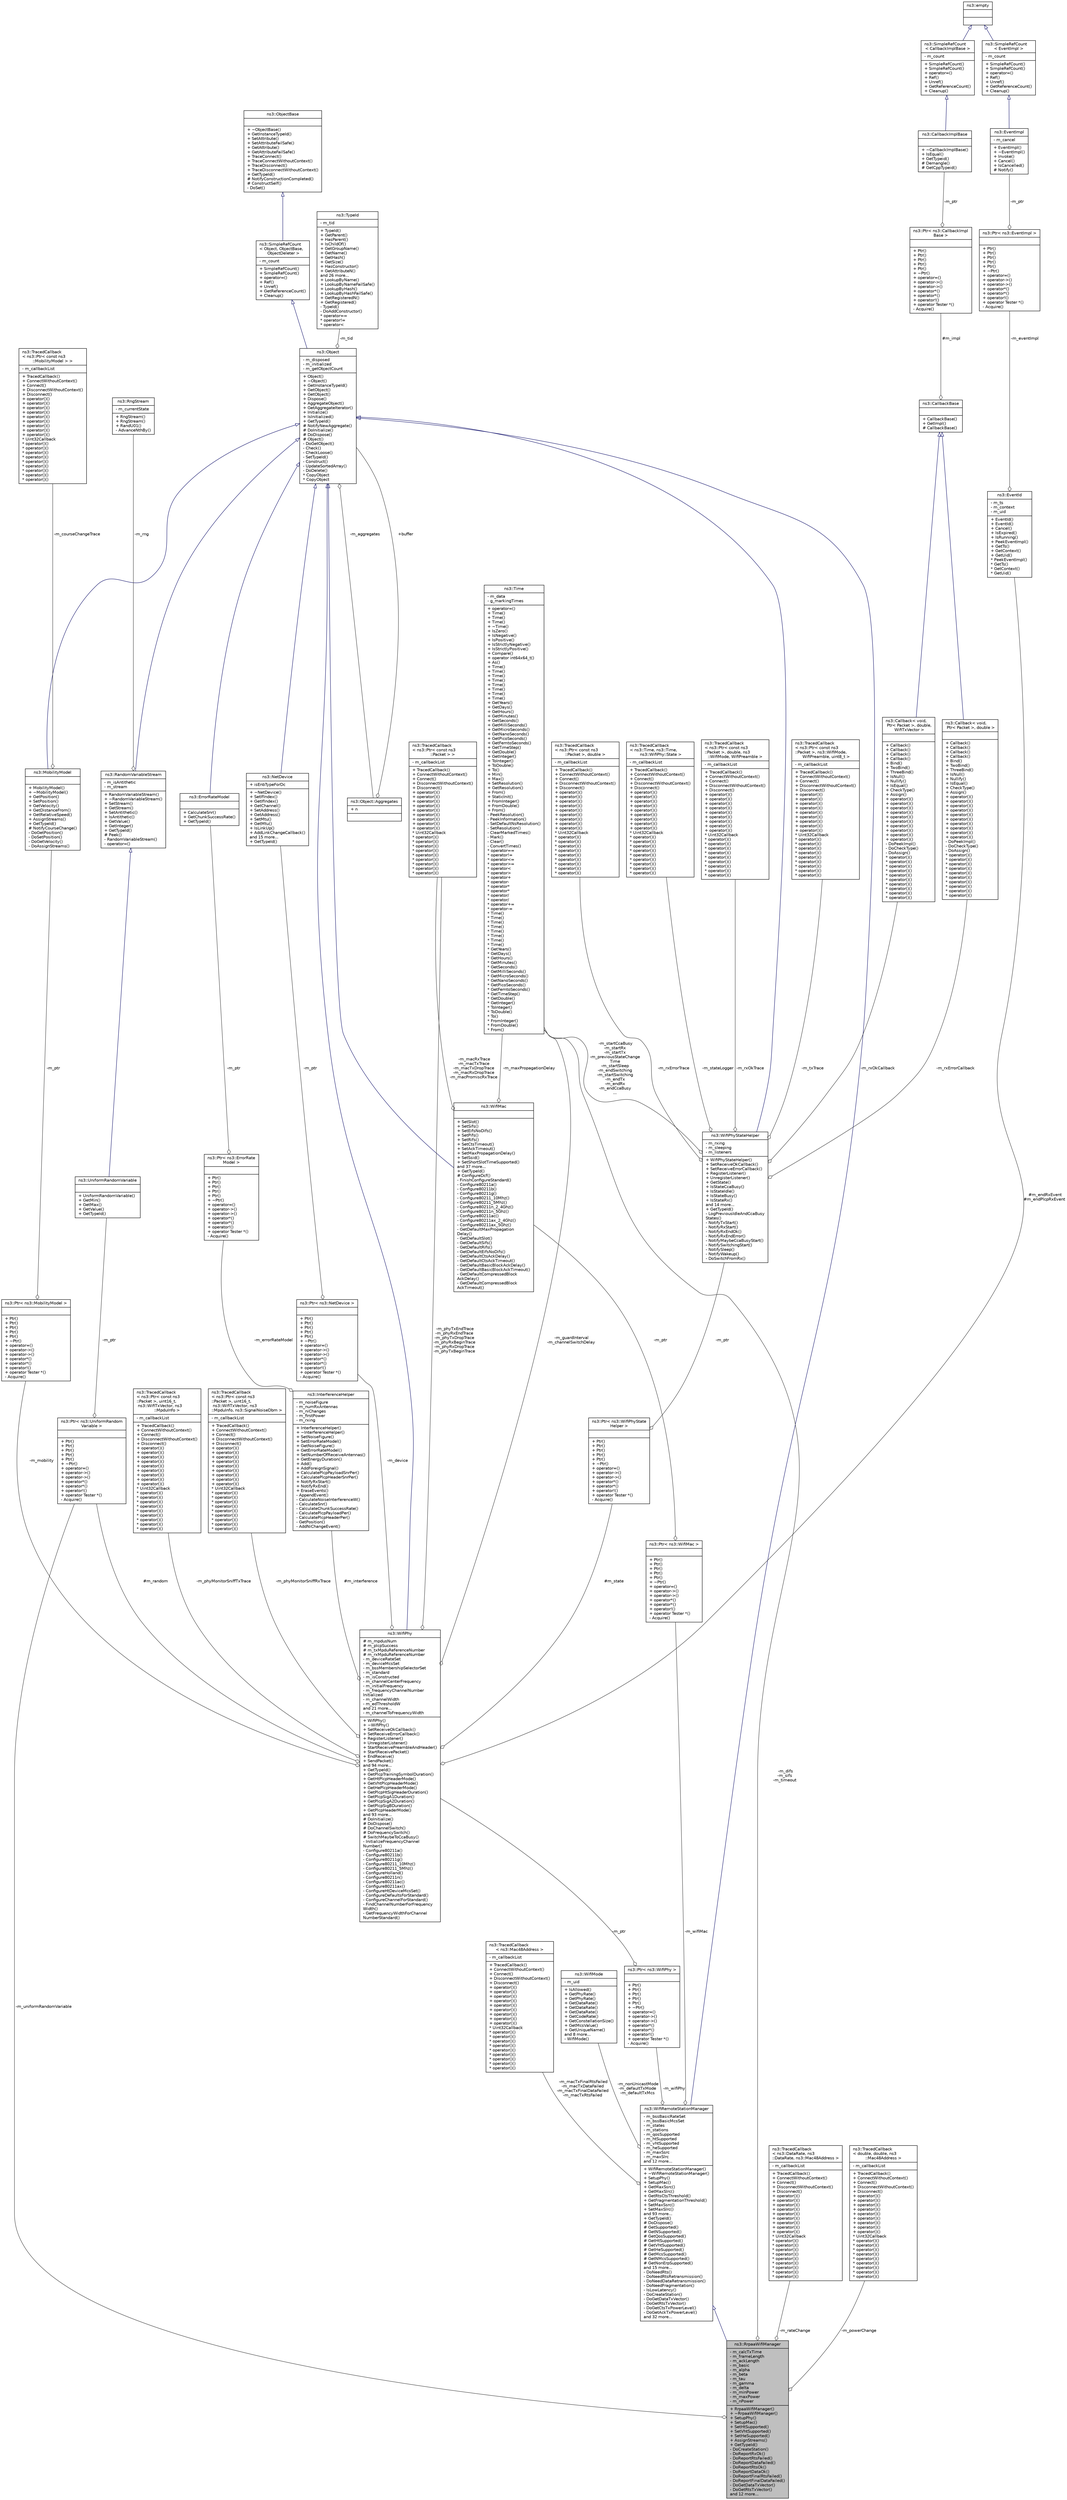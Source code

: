 digraph "ns3::RrpaaWifiManager"
{
  edge [fontname="Helvetica",fontsize="10",labelfontname="Helvetica",labelfontsize="10"];
  node [fontname="Helvetica",fontsize="10",shape=record];
  Node1 [label="{ns3::RrpaaWifiManager\n|- m_calcTxTime\l- m_frameLength\l- m_ackLength\l- m_basic\l- m_alpha\l- m_beta\l- m_tau\l- m_gamma\l- m_delta\l- m_minPower\l- m_maxPower\l- m_nPower\l|+ RrpaaWifiManager()\l+ ~RrpaaWifiManager()\l+ SetupPhy()\l+ SetupMac()\l+ SetHtSupported()\l+ SetVhtSupported()\l+ SetHeSupported()\l+ AssignStreams()\l+ GetTypeId()\l- DoCreateStation()\l- DoReportRxOk()\l- DoReportRtsFailed()\l- DoReportDataFailed()\l- DoReportRtsOk()\l- DoReportDataOk()\l- DoReportFinalRtsFailed()\l- DoReportFinalDataFailed()\l- DoGetDataTxVector()\l- DoGetRtsTxVector()\land 12 more...\l}",height=0.2,width=0.4,color="black", fillcolor="grey75", style="filled", fontcolor="black"];
  Node2 -> Node1 [dir="back",color="midnightblue",fontsize="10",style="solid",arrowtail="onormal"];
  Node2 [label="{ns3::WifiRemoteStationManager\n|- m_bssBasicRateSet\l- m_bssBasicMcsSet\l- m_states\l- m_stations\l- m_qosSupported\l- m_htSupported\l- m_vhtSupported\l- m_heSupported\l- m_maxSsrc\l- m_maxSlrc\land 12 more...\l|+ WifiRemoteStationManager()\l+ ~WifiRemoteStationManager()\l+ SetupPhy()\l+ SetupMac()\l+ GetMaxSsrc()\l+ GetMaxSlrc()\l+ GetRtsCtsThreshold()\l+ GetFragmentationThreshold()\l+ SetMaxSsrc()\l+ SetMaxSlrc()\land 93 more...\l+ GetTypeId()\l# DoDispose()\l# GetSupported()\l# GetNSupported()\l# GetQosSupported()\l# GetHtSupported()\l# GetVhtSupported()\l# GetHeSupported()\l# GetMcsSupported()\l# GetNMcsSupported()\l# GetNonErpSupported()\land 15 more...\l- DoNeedRts()\l- DoNeedRtsRetransmission()\l- DoNeedDataRetransmission()\l- DoNeedFragmentation()\l- IsLowLatency()\l- DoCreateStation()\l- DoGetDataTxVector()\l- DoGetRtsTxVector()\l- DoGetCtsTxPowerLevel()\l- DoGetAckTxPowerLevel()\land 32 more...\l}",height=0.2,width=0.4,color="black", fillcolor="white", style="filled",URL="$d6/d65/classns3_1_1WifiRemoteStationManager.html",tooltip="hold a list of per-remote-station state. "];
  Node3 -> Node2 [dir="back",color="midnightblue",fontsize="10",style="solid",arrowtail="onormal"];
  Node3 [label="{ns3::Object\n|- m_disposed\l- m_initialized\l- m_getObjectCount\l|+ Object()\l+ ~Object()\l+ GetInstanceTypeId()\l+ GetObject()\l+ GetObject()\l+ Dispose()\l+ AggregateObject()\l+ GetAggregateIterator()\l+ Initialize()\l+ IsInitialized()\l+ GetTypeId()\l# NotifyNewAggregate()\l# DoInitialize()\l# DoDispose()\l# Object()\l- DoGetObject()\l- Check()\l- CheckLoose()\l- SetTypeId()\l- Construct()\l- UpdateSortedArray()\l- DoDelete()\l* CopyObject\l* CopyObject\l}",height=0.2,width=0.4,color="black", fillcolor="white", style="filled",URL="$d9/d77/classns3_1_1Object.html",tooltip="A base class which provides memory management and object aggregation. "];
  Node4 -> Node3 [dir="back",color="midnightblue",fontsize="10",style="solid",arrowtail="onormal"];
  Node4 [label="{ns3::SimpleRefCount\l\< Object, ObjectBase,\l ObjectDeleter \>\n|- m_count\l|+ SimpleRefCount()\l+ SimpleRefCount()\l+ operator=()\l+ Ref()\l+ Unref()\l+ GetReferenceCount()\l+ Cleanup()\l}",height=0.2,width=0.4,color="black", fillcolor="white", style="filled",URL="$da/da1/classns3_1_1SimpleRefCount.html"];
  Node5 -> Node4 [dir="back",color="midnightblue",fontsize="10",style="solid",arrowtail="onormal"];
  Node5 [label="{ns3::ObjectBase\n||+ ~ObjectBase()\l+ GetInstanceTypeId()\l+ SetAttribute()\l+ SetAttributeFailSafe()\l+ GetAttribute()\l+ GetAttributeFailSafe()\l+ TraceConnect()\l+ TraceConnectWithoutContext()\l+ TraceDisconnect()\l+ TraceDisconnectWithoutContext()\l+ GetTypeId()\l# NotifyConstructionCompleted()\l# ConstructSelf()\l- DoSet()\l}",height=0.2,width=0.4,color="black", fillcolor="white", style="filled",URL="$d2/dac/classns3_1_1ObjectBase.html",tooltip="Anchor the ns-3 type and attribute system. "];
  Node6 -> Node3 [color="grey25",fontsize="10",style="solid",label=" -m_tid" ,arrowhead="odiamond"];
  Node6 [label="{ns3::TypeId\n|- m_tid\l|+ TypeId()\l+ GetParent()\l+ HasParent()\l+ IsChildOf()\l+ GetGroupName()\l+ GetName()\l+ GetHash()\l+ GetSize()\l+ HasConstructor()\l+ GetAttributeN()\land 26 more...\l+ LookupByName()\l+ LookupByNameFailSafe()\l+ LookupByHash()\l+ LookupByHashFailSafe()\l+ GetRegisteredN()\l+ GetRegistered()\l- TypeId()\l- DoAddConstructor()\l* operator==\l* operator!=\l* operator\<\l}",height=0.2,width=0.4,color="black", fillcolor="white", style="filled",URL="$d6/d11/classns3_1_1TypeId.html",tooltip="a unique identifier for an interface. "];
  Node7 -> Node3 [color="grey25",fontsize="10",style="solid",label=" -m_aggregates" ,arrowhead="odiamond"];
  Node7 [label="{ns3::Object::Aggregates\n|+ n\l|}",height=0.2,width=0.4,color="black", fillcolor="white", style="filled",URL="$d5/de9/structns3_1_1Object_1_1Aggregates.html"];
  Node3 -> Node7 [color="grey25",fontsize="10",style="solid",label=" +buffer" ,arrowhead="odiamond"];
  Node8 -> Node2 [color="grey25",fontsize="10",style="solid",label=" -m_wifiMac" ,arrowhead="odiamond"];
  Node8 [label="{ns3::Ptr\< ns3::WifiMac \>\n||+ Ptr()\l+ Ptr()\l+ Ptr()\l+ Ptr()\l+ Ptr()\l+ ~Ptr()\l+ operator=()\l+ operator-\>()\l+ operator-\>()\l+ operator*()\l+ operator*()\l+ operator!()\l+ operator Tester *()\l- Acquire()\l}",height=0.2,width=0.4,color="black", fillcolor="white", style="filled",URL="$dc/d90/classns3_1_1Ptr.html"];
  Node9 -> Node8 [color="grey25",fontsize="10",style="solid",label=" -m_ptr" ,arrowhead="odiamond"];
  Node9 [label="{ns3::WifiMac\n||+ SetSlot()\l+ SetSifs()\l+ SetEifsNoDifs()\l+ SetPifs()\l+ SetRifs()\l+ SetCtsTimeout()\l+ SetAckTimeout()\l+ SetMaxPropagationDelay()\l+ SetSsid()\l+ SetShortSlotTimeSupported()\land 37 more...\l+ GetTypeId()\l# ConfigureDcf()\l- FinishConfigureStandard()\l- Configure80211a()\l- Configure80211b()\l- Configure80211g()\l- Configure80211_10Mhz()\l- Configure80211_5Mhz()\l- Configure80211n_2_4Ghz()\l- Configure80211n_5Ghz()\l- Configure80211ac()\l- Configure80211ax_2_4Ghz()\l- Configure80211ax_5Ghz()\l- GetDefaultMaxPropagation\lDelay()\l- GetDefaultSlot()\l- GetDefaultSifs()\l- GetDefaultRifs()\l- GetDefaultEifsNoDifs()\l- GetDefaultCtsAckDelay()\l- GetDefaultCtsAckTimeout()\l- GetDefaultBasicBlockAckDelay()\l- GetDefaultBasicBlockAckTimeout()\l- GetDefaultCompressedBlock\lAckDelay()\l- GetDefaultCompressedBlock\lAckTimeout()\l}",height=0.2,width=0.4,color="black", fillcolor="white", style="filled",URL="$d4/d7c/classns3_1_1WifiMac.html",tooltip="base class for all MAC-level wifi objects.This class encapsulates all the low-level MAC functionality..."];
  Node3 -> Node9 [dir="back",color="midnightblue",fontsize="10",style="solid",arrowtail="onormal"];
  Node10 -> Node9 [color="grey25",fontsize="10",style="solid",label=" -m_macRxTrace\n-m_macTxTrace\n-m_macTxDropTrace\n-m_macRxDropTrace\n-m_macPromiscRxTrace" ,arrowhead="odiamond"];
  Node10 [label="{ns3::TracedCallback\l\< ns3::Ptr\< const ns3\l::Packet \> \>\n|- m_callbackList\l|+ TracedCallback()\l+ ConnectWithoutContext()\l+ Connect()\l+ DisconnectWithoutContext()\l+ Disconnect()\l+ operator()()\l+ operator()()\l+ operator()()\l+ operator()()\l+ operator()()\l+ operator()()\l+ operator()()\l+ operator()()\l+ operator()()\l* Uint32Callback\l* operator()()\l* operator()()\l* operator()()\l* operator()()\l* operator()()\l* operator()()\l* operator()()\l* operator()()\l* operator()()\l}",height=0.2,width=0.4,color="black", fillcolor="white", style="filled",URL="$df/dec/classns3_1_1TracedCallback.html"];
  Node11 -> Node9 [color="grey25",fontsize="10",style="solid",label=" -m_maxPropagationDelay" ,arrowhead="odiamond"];
  Node11 [label="{ns3::Time\n|- m_data\l- g_markingTimes\l|+ operator=()\l+ Time()\l+ Time()\l+ Time()\l+ ~Time()\l+ IsZero()\l+ IsNegative()\l+ IsPositive()\l+ IsStrictlyNegative()\l+ IsStrictlyPositive()\l+ Compare()\l+ operator int64x64_t()\l+ As()\l+ Time()\l+ Time()\l+ Time()\l+ Time()\l+ Time()\l+ Time()\l+ Time()\l+ Time()\l+ GetYears()\l+ GetDays()\l+ GetHours()\l+ GetMinutes()\l+ GetSeconds()\l+ GetMilliSeconds()\l+ GetMicroSeconds()\l+ GetNanoSeconds()\l+ GetPicoSeconds()\l+ GetFemtoSeconds()\l+ GetTimeStep()\l+ GetDouble()\l+ GetInteger()\l+ ToInteger()\l+ ToDouble()\l+ To()\l+ Min()\l+ Max()\l+ SetResolution()\l+ GetResolution()\l+ From()\l+ StaticInit()\l+ FromInteger()\l+ FromDouble()\l+ From()\l- PeekResolution()\l- PeekInformation()\l- SetDefaultNsResolution()\l- SetResolution()\l- ClearMarkedTimes()\l- Mark()\l- Clear()\l- ConvertTimes()\l* operator==\l* operator!=\l* operator\<=\l* operator\>=\l* operator\<\l* operator\>\l* operator+\l* operator-\l* operator*\l* operator*\l* operator/\l* operator/\l* operator+=\l* operator-=\l* Time()\l* Time()\l* Time()\l* Time()\l* Time()\l* Time()\l* Time()\l* Time()\l* GetYears()\l* GetDays()\l* GetHours()\l* GetMinutes()\l* GetSeconds()\l* GetMilliSeconds()\l* GetMicroSeconds()\l* GetNanoSeconds()\l* GetPicoSeconds()\l* GetFemtoSeconds()\l* GetTimeStep()\l* GetDouble()\l* GetInteger()\l* ToInteger()\l* ToDouble()\l* To()\l* FromInteger()\l* FromDouble()\l* From()\l}",height=0.2,width=0.4,color="black", fillcolor="white", style="filled",URL="$dc/d04/classns3_1_1Time.html",tooltip="Simulation virtual time values and global simulation resolution. "];
  Node12 -> Node2 [color="grey25",fontsize="10",style="solid",label=" -m_macTxFinalRtsFailed\n-m_macTxDataFailed\n-m_macTxFinalDataFailed\n-m_macTxRtsFailed" ,arrowhead="odiamond"];
  Node12 [label="{ns3::TracedCallback\l\< ns3::Mac48Address \>\n|- m_callbackList\l|+ TracedCallback()\l+ ConnectWithoutContext()\l+ Connect()\l+ DisconnectWithoutContext()\l+ Disconnect()\l+ operator()()\l+ operator()()\l+ operator()()\l+ operator()()\l+ operator()()\l+ operator()()\l+ operator()()\l+ operator()()\l+ operator()()\l* Uint32Callback\l* operator()()\l* operator()()\l* operator()()\l* operator()()\l* operator()()\l* operator()()\l* operator()()\l* operator()()\l* operator()()\l}",height=0.2,width=0.4,color="black", fillcolor="white", style="filled",URL="$df/dec/classns3_1_1TracedCallback.html"];
  Node13 -> Node2 [color="grey25",fontsize="10",style="solid",label=" -m_nonUnicastMode\n-m_defaultTxMode\n-m_defaultTxMcs" ,arrowhead="odiamond"];
  Node13 [label="{ns3::WifiMode\n|- m_uid\l|+ IsAllowed()\l+ GetPhyRate()\l+ GetPhyRate()\l+ GetDataRate()\l+ GetDataRate()\l+ GetDataRate()\l+ GetCodeRate()\l+ GetConstellationSize()\l+ GetMcsValue()\l+ GetUniqueName()\land 8 more...\l- WifiMode()\l}",height=0.2,width=0.4,color="black", fillcolor="white", style="filled",URL="$d5/d56/classns3_1_1WifiMode.html",tooltip="represent a single transmission modeA WifiMode is implemented by a single integer which is used to lo..."];
  Node14 -> Node2 [color="grey25",fontsize="10",style="solid",label=" -m_wifiPhy" ,arrowhead="odiamond"];
  Node14 [label="{ns3::Ptr\< ns3::WifiPhy \>\n||+ Ptr()\l+ Ptr()\l+ Ptr()\l+ Ptr()\l+ Ptr()\l+ ~Ptr()\l+ operator=()\l+ operator-\>()\l+ operator-\>()\l+ operator*()\l+ operator*()\l+ operator!()\l+ operator Tester *()\l- Acquire()\l}",height=0.2,width=0.4,color="black", fillcolor="white", style="filled",URL="$dc/d90/classns3_1_1Ptr.html"];
  Node15 -> Node14 [color="grey25",fontsize="10",style="solid",label=" -m_ptr" ,arrowhead="odiamond"];
  Node15 [label="{ns3::WifiPhy\n|# m_mpdusNum\l# m_plcpSuccess\l# m_txMpduReferenceNumber\l# m_rxMpduReferenceNumber\l- m_deviceRateSet\l- m_deviceMcsSet\l- m_bssMembershipSelectorSet\l- m_standard\l- m_isConstructed\l- m_channelCenterFrequency\l- m_initialFrequency\l- m_frequencyChannelNumber\lInitialized\l- m_channelWidth\l- m_edThresholdW\land 21 more...\l- m_channelToFrequencyWidth\l|+ WifiPhy()\l+ ~WifiPhy()\l+ SetReceiveOkCallback()\l+ SetReceiveErrorCallback()\l+ RegisterListener()\l+ UnregisterListener()\l+ StartReceivePreambleAndHeader()\l+ StartReceivePacket()\l+ EndReceive()\l+ SendPacket()\land 94 more...\l+ GetTypeId()\l+ GetPlcpTrainingSymbolDuration()\l+ GetHtPlcpHeaderMode()\l+ GetVhtPlcpHeaderMode()\l+ GetHePlcpHeaderMode()\l+ GetPlcpHtSigHeaderDuration()\l+ GetPlcpSigA1Duration()\l+ GetPlcpSigA2Duration()\l+ GetPlcpSigBDuration()\l+ GetPlcpHeaderMode()\land 93 more...\l# DoInitialize()\l# DoDispose()\l# DoChannelSwitch()\l# DoFrequencySwitch()\l# SwitchMaybeToCcaBusy()\l- InitializeFrequencyChannel\lNumber()\l- Configure80211a()\l- Configure80211b()\l- Configure80211g()\l- Configure80211_10Mhz()\l- Configure80211_5Mhz()\l- ConfigureHolland()\l- Configure80211n()\l- Configure80211ac()\l- Configure80211ax()\l- ConfigureHtDeviceMcsSet()\l- ConfigureDefaultsForStandard()\l- ConfigureChannelForStandard()\l- FindChannelNumberForFrequency\lWidth()\l- GetFrequencyWidthForChannel\lNumberStandard()\l}",height=0.2,width=0.4,color="black", fillcolor="white", style="filled",URL="$d6/d5a/classns3_1_1WifiPhy.html",tooltip="802.11 PHY layer model "];
  Node3 -> Node15 [dir="back",color="midnightblue",fontsize="10",style="solid",arrowtail="onormal"];
  Node16 -> Node15 [color="grey25",fontsize="10",style="solid",label=" -m_mobility" ,arrowhead="odiamond"];
  Node16 [label="{ns3::Ptr\< ns3::MobilityModel \>\n||+ Ptr()\l+ Ptr()\l+ Ptr()\l+ Ptr()\l+ Ptr()\l+ ~Ptr()\l+ operator=()\l+ operator-\>()\l+ operator-\>()\l+ operator*()\l+ operator*()\l+ operator!()\l+ operator Tester *()\l- Acquire()\l}",height=0.2,width=0.4,color="black", fillcolor="white", style="filled",URL="$dc/d90/classns3_1_1Ptr.html"];
  Node17 -> Node16 [color="grey25",fontsize="10",style="solid",label=" -m_ptr" ,arrowhead="odiamond"];
  Node17 [label="{ns3::MobilityModel\n||+ MobilityModel()\l+ ~MobilityModel()\l+ GetPosition()\l+ SetPosition()\l+ GetVelocity()\l+ GetDistanceFrom()\l+ GetRelativeSpeed()\l+ AssignStreams()\l+ GetTypeId()\l# NotifyCourseChange()\l- DoGetPosition()\l- DoSetPosition()\l- DoGetVelocity()\l- DoAssignStreams()\l}",height=0.2,width=0.4,color="black", fillcolor="white", style="filled",URL="$d4/dc5/classns3_1_1MobilityModel.html",tooltip="Keep track of the current position and velocity of an object. "];
  Node3 -> Node17 [dir="back",color="midnightblue",fontsize="10",style="solid",arrowtail="onormal"];
  Node18 -> Node17 [color="grey25",fontsize="10",style="solid",label=" -m_courseChangeTrace" ,arrowhead="odiamond"];
  Node18 [label="{ns3::TracedCallback\l\< ns3::Ptr\< const ns3\l::MobilityModel \> \>\n|- m_callbackList\l|+ TracedCallback()\l+ ConnectWithoutContext()\l+ Connect()\l+ DisconnectWithoutContext()\l+ Disconnect()\l+ operator()()\l+ operator()()\l+ operator()()\l+ operator()()\l+ operator()()\l+ operator()()\l+ operator()()\l+ operator()()\l+ operator()()\l* Uint32Callback\l* operator()()\l* operator()()\l* operator()()\l* operator()()\l* operator()()\l* operator()()\l* operator()()\l* operator()()\l* operator()()\l}",height=0.2,width=0.4,color="black", fillcolor="white", style="filled",URL="$df/dec/classns3_1_1TracedCallback.html"];
  Node19 -> Node15 [color="grey25",fontsize="10",style="solid",label=" -m_phyMonitorSniffTxTrace" ,arrowhead="odiamond"];
  Node19 [label="{ns3::TracedCallback\l\< ns3::Ptr\< const ns3\l::Packet \>, uint16_t,\l ns3::WifiTxVector, ns3\l::MpduInfo \>\n|- m_callbackList\l|+ TracedCallback()\l+ ConnectWithoutContext()\l+ Connect()\l+ DisconnectWithoutContext()\l+ Disconnect()\l+ operator()()\l+ operator()()\l+ operator()()\l+ operator()()\l+ operator()()\l+ operator()()\l+ operator()()\l+ operator()()\l+ operator()()\l* Uint32Callback\l* operator()()\l* operator()()\l* operator()()\l* operator()()\l* operator()()\l* operator()()\l* operator()()\l* operator()()\l* operator()()\l}",height=0.2,width=0.4,color="black", fillcolor="white", style="filled",URL="$df/dec/classns3_1_1TracedCallback.html"];
  Node10 -> Node15 [color="grey25",fontsize="10",style="solid",label=" -m_phyTxEndTrace\n-m_phyRxEndTrace\n-m_phyTxDropTrace\n-m_phyRxBeginTrace\n-m_phyRxDropTrace\n-m_phyTxBeginTrace" ,arrowhead="odiamond"];
  Node20 -> Node15 [color="grey25",fontsize="10",style="solid",label=" #m_interference" ,arrowhead="odiamond"];
  Node20 [label="{ns3::InterferenceHelper\n|- m_noiseFigure\l- m_numRxAntennas\l- m_niChanges\l- m_firstPower\l- m_rxing\l|+ InterferenceHelper()\l+ ~InterferenceHelper()\l+ SetNoiseFigure()\l+ SetErrorRateModel()\l+ GetNoiseFigure()\l+ GetErrorRateModel()\l+ SetNumberOfReceiveAntennas()\l+ GetEnergyDuration()\l+ Add()\l+ AddForeignSignal()\l+ CalculatePlcpPayloadSnrPer()\l+ CalculatePlcpHeaderSnrPer()\l+ NotifyRxStart()\l+ NotifyRxEnd()\l+ EraseEvents()\l- AppendEvent()\l- CalculateNoiseInterferenceW()\l- CalculateSnr()\l- CalculateChunkSuccessRate()\l- CalculatePlcpPayloadPer()\l- CalculatePlcpHeaderPer()\l- GetPosition()\l- AddNiChangeEvent()\l}",height=0.2,width=0.4,color="black", fillcolor="white", style="filled",URL="$dc/d0f/classns3_1_1InterferenceHelper.html",tooltip="handles interference calculations "];
  Node21 -> Node20 [color="grey25",fontsize="10",style="solid",label=" -m_errorRateModel" ,arrowhead="odiamond"];
  Node21 [label="{ns3::Ptr\< ns3::ErrorRate\lModel \>\n||+ Ptr()\l+ Ptr()\l+ Ptr()\l+ Ptr()\l+ Ptr()\l+ ~Ptr()\l+ operator=()\l+ operator-\>()\l+ operator-\>()\l+ operator*()\l+ operator*()\l+ operator!()\l+ operator Tester *()\l- Acquire()\l}",height=0.2,width=0.4,color="black", fillcolor="white", style="filled",URL="$dc/d90/classns3_1_1Ptr.html"];
  Node22 -> Node21 [color="grey25",fontsize="10",style="solid",label=" -m_ptr" ,arrowhead="odiamond"];
  Node22 [label="{ns3::ErrorRateModel\n||+ CalculateSnr()\l+ GetChunkSuccessRate()\l+ GetTypeId()\l}",height=0.2,width=0.4,color="black", fillcolor="white", style="filled",URL="$de/dec/classns3_1_1ErrorRateModel.html",tooltip="the interface for Wifi&#39;s error models "];
  Node3 -> Node22 [dir="back",color="midnightblue",fontsize="10",style="solid",arrowtail="onormal"];
  Node23 -> Node15 [color="grey25",fontsize="10",style="solid",label=" #m_endRxEvent\n#m_endPlcpRxEvent" ,arrowhead="odiamond"];
  Node23 [label="{ns3::EventId\n|- m_ts\l- m_context\l- m_uid\l|+ EventId()\l+ EventId()\l+ Cancel()\l+ IsExpired()\l+ IsRunning()\l+ PeekEventImpl()\l+ GetTs()\l+ GetContext()\l+ GetUid()\l* PeekEventImpl()\l* GetTs()\l* GetContext()\l* GetUid()\l}",height=0.2,width=0.4,color="black", fillcolor="white", style="filled",URL="$d1/df8/classns3_1_1EventId.html",tooltip="An identifier for simulation events. "];
  Node24 -> Node23 [color="grey25",fontsize="10",style="solid",label=" -m_eventImpl" ,arrowhead="odiamond"];
  Node24 [label="{ns3::Ptr\< ns3::EventImpl \>\n||+ Ptr()\l+ Ptr()\l+ Ptr()\l+ Ptr()\l+ Ptr()\l+ ~Ptr()\l+ operator=()\l+ operator-\>()\l+ operator-\>()\l+ operator*()\l+ operator*()\l+ operator!()\l+ operator Tester *()\l- Acquire()\l}",height=0.2,width=0.4,color="black", fillcolor="white", style="filled",URL="$dc/d90/classns3_1_1Ptr.html"];
  Node25 -> Node24 [color="grey25",fontsize="10",style="solid",label=" -m_ptr" ,arrowhead="odiamond"];
  Node25 [label="{ns3::EventImpl\n|- m_cancel\l|+ EventImpl()\l+ ~EventImpl()\l+ Invoke()\l+ Cancel()\l+ IsCancelled()\l# Notify()\l}",height=0.2,width=0.4,color="black", fillcolor="white", style="filled",URL="$da/def/classns3_1_1EventImpl.html",tooltip="A simulation event. "];
  Node26 -> Node25 [dir="back",color="midnightblue",fontsize="10",style="solid",arrowtail="onormal"];
  Node26 [label="{ns3::SimpleRefCount\l\< EventImpl \>\n|- m_count\l|+ SimpleRefCount()\l+ SimpleRefCount()\l+ operator=()\l+ Ref()\l+ Unref()\l+ GetReferenceCount()\l+ Cleanup()\l}",height=0.2,width=0.4,color="black", fillcolor="white", style="filled",URL="$da/da1/classns3_1_1SimpleRefCount.html"];
  Node27 -> Node26 [dir="back",color="midnightblue",fontsize="10",style="solid",arrowtail="onormal"];
  Node27 [label="{ns3::empty\n||}",height=0.2,width=0.4,color="black", fillcolor="white", style="filled",URL="$d9/d6a/classns3_1_1empty.html",tooltip="make Callback use a separate empty type "];
  Node28 -> Node15 [color="grey25",fontsize="10",style="solid",label=" -m_device" ,arrowhead="odiamond"];
  Node28 [label="{ns3::Ptr\< ns3::NetDevice \>\n||+ Ptr()\l+ Ptr()\l+ Ptr()\l+ Ptr()\l+ Ptr()\l+ ~Ptr()\l+ operator=()\l+ operator-\>()\l+ operator-\>()\l+ operator*()\l+ operator*()\l+ operator!()\l+ operator Tester *()\l- Acquire()\l}",height=0.2,width=0.4,color="black", fillcolor="white", style="filled",URL="$dc/d90/classns3_1_1Ptr.html"];
  Node29 -> Node28 [color="grey25",fontsize="10",style="solid",label=" -m_ptr" ,arrowhead="odiamond"];
  Node29 [label="{ns3::NetDevice\n|+ isEnbTypeForDc\l|+ ~NetDevice()\l+ SetIfIndex()\l+ GetIfIndex()\l+ GetChannel()\l+ SetAddress()\l+ GetAddress()\l+ SetMtu()\l+ GetMtu()\l+ IsLinkUp()\l+ AddLinkChangeCallback()\land 15 more...\l+ GetTypeId()\l}",height=0.2,width=0.4,color="black", fillcolor="white", style="filled",URL="$d9/dac/classns3_1_1NetDevice.html",tooltip="Network layer to device interface. "];
  Node3 -> Node29 [dir="back",color="midnightblue",fontsize="10",style="solid",arrowtail="onormal"];
  Node11 -> Node15 [color="grey25",fontsize="10",style="solid",label=" -m_guardInterval\n-m_channelSwitchDelay" ,arrowhead="odiamond"];
  Node30 -> Node15 [color="grey25",fontsize="10",style="solid",label=" #m_state" ,arrowhead="odiamond"];
  Node30 [label="{ns3::Ptr\< ns3::WifiPhyState\lHelper \>\n||+ Ptr()\l+ Ptr()\l+ Ptr()\l+ Ptr()\l+ Ptr()\l+ ~Ptr()\l+ operator=()\l+ operator-\>()\l+ operator-\>()\l+ operator*()\l+ operator*()\l+ operator!()\l+ operator Tester *()\l- Acquire()\l}",height=0.2,width=0.4,color="black", fillcolor="white", style="filled",URL="$dc/d90/classns3_1_1Ptr.html"];
  Node31 -> Node30 [color="grey25",fontsize="10",style="solid",label=" -m_ptr" ,arrowhead="odiamond"];
  Node31 [label="{ns3::WifiPhyStateHelper\n|- m_rxing\l- m_sleeping\l- m_listeners\l|+ WifiPhyStateHelper()\l+ SetReceiveOkCallback()\l+ SetReceiveErrorCallback()\l+ RegisterListener()\l+ UnregisterListener()\l+ GetState()\l+ IsStateCcaBusy()\l+ IsStateIdle()\l+ IsStateBusy()\l+ IsStateRx()\land 14 more...\l+ GetTypeId()\l- LogPreviousIdleAndCcaBusy\lStates()\l- NotifyTxStart()\l- NotifyRxStart()\l- NotifyRxEndOk()\l- NotifyRxEndError()\l- NotifyMaybeCcaBusyStart()\l- NotifySwitchingStart()\l- NotifySleep()\l- NotifyWakeup()\l- DoSwitchFromRx()\l}",height=0.2,width=0.4,color="black", fillcolor="white", style="filled",URL="$d0/d9a/classns3_1_1WifiPhyStateHelper.html"];
  Node3 -> Node31 [dir="back",color="midnightblue",fontsize="10",style="solid",arrowtail="onormal"];
  Node32 -> Node31 [color="grey25",fontsize="10",style="solid",label=" -m_rxOkTrace" ,arrowhead="odiamond"];
  Node32 [label="{ns3::TracedCallback\l\< ns3::Ptr\< const ns3\l::Packet \>, double, ns3\l::WifiMode, WifiPreamble \>\n|- m_callbackList\l|+ TracedCallback()\l+ ConnectWithoutContext()\l+ Connect()\l+ DisconnectWithoutContext()\l+ Disconnect()\l+ operator()()\l+ operator()()\l+ operator()()\l+ operator()()\l+ operator()()\l+ operator()()\l+ operator()()\l+ operator()()\l+ operator()()\l* Uint32Callback\l* operator()()\l* operator()()\l* operator()()\l* operator()()\l* operator()()\l* operator()()\l* operator()()\l* operator()()\l* operator()()\l}",height=0.2,width=0.4,color="black", fillcolor="white", style="filled",URL="$df/dec/classns3_1_1TracedCallback.html"];
  Node11 -> Node31 [color="grey25",fontsize="10",style="solid",label=" -m_startCcaBusy\n-m_startRx\n-m_startTx\n-m_previousStateChange\lTime\n-m_startSleep\n-m_endSwitching\n-m_startSwitching\n-m_endTx\n-m_endRx\n-m_endCcaBusy\n..." ,arrowhead="odiamond"];
  Node33 -> Node31 [color="grey25",fontsize="10",style="solid",label=" -m_rxOkCallback" ,arrowhead="odiamond"];
  Node33 [label="{ns3::Callback\< void,\l Ptr\< Packet \>, double,\l WifiTxVector \>\n||+ Callback()\l+ Callback()\l+ Callback()\l+ Callback()\l+ Bind()\l+ TwoBind()\l+ ThreeBind()\l+ IsNull()\l+ Nullify()\l+ IsEqual()\l+ CheckType()\l+ Assign()\l+ operator()()\l+ operator()()\l+ operator()()\l+ operator()()\l+ operator()()\l+ operator()()\l+ operator()()\l+ operator()()\l+ operator()()\l+ operator()()\l- DoPeekImpl()\l- DoCheckType()\l- DoAssign()\l* operator()()\l* operator()()\l* operator()()\l* operator()()\l* operator()()\l* operator()()\l* operator()()\l* operator()()\l* operator()()\l* operator()()\l}",height=0.2,width=0.4,color="black", fillcolor="white", style="filled",URL="$d1/d48/classns3_1_1Callback.html"];
  Node34 -> Node33 [dir="back",color="midnightblue",fontsize="10",style="solid",arrowtail="onormal"];
  Node34 [label="{ns3::CallbackBase\n||+ CallbackBase()\l+ GetImpl()\l# CallbackBase()\l}",height=0.2,width=0.4,color="black", fillcolor="white", style="filled",URL="$d7/db5/classns3_1_1CallbackBase.html"];
  Node35 -> Node34 [color="grey25",fontsize="10",style="solid",label=" #m_impl" ,arrowhead="odiamond"];
  Node35 [label="{ns3::Ptr\< ns3::CallbackImpl\lBase \>\n||+ Ptr()\l+ Ptr()\l+ Ptr()\l+ Ptr()\l+ Ptr()\l+ ~Ptr()\l+ operator=()\l+ operator-\>()\l+ operator-\>()\l+ operator*()\l+ operator*()\l+ operator!()\l+ operator Tester *()\l- Acquire()\l}",height=0.2,width=0.4,color="black", fillcolor="white", style="filled",URL="$dc/d90/classns3_1_1Ptr.html"];
  Node36 -> Node35 [color="grey25",fontsize="10",style="solid",label=" -m_ptr" ,arrowhead="odiamond"];
  Node36 [label="{ns3::CallbackImplBase\n||+ ~CallbackImplBase()\l+ IsEqual()\l+ GetTypeid()\l# Demangle()\l# GetCppTypeid()\l}",height=0.2,width=0.4,color="black", fillcolor="white", style="filled",URL="$d3/dfa/classns3_1_1CallbackImplBase.html"];
  Node37 -> Node36 [dir="back",color="midnightblue",fontsize="10",style="solid",arrowtail="onormal"];
  Node37 [label="{ns3::SimpleRefCount\l\< CallbackImplBase \>\n|- m_count\l|+ SimpleRefCount()\l+ SimpleRefCount()\l+ operator=()\l+ Ref()\l+ Unref()\l+ GetReferenceCount()\l+ Cleanup()\l}",height=0.2,width=0.4,color="black", fillcolor="white", style="filled",URL="$da/da1/classns3_1_1SimpleRefCount.html"];
  Node27 -> Node37 [dir="back",color="midnightblue",fontsize="10",style="solid",arrowtail="onormal"];
  Node38 -> Node31 [color="grey25",fontsize="10",style="solid",label=" -m_txTrace" ,arrowhead="odiamond"];
  Node38 [label="{ns3::TracedCallback\l\< ns3::Ptr\< const ns3\l::Packet \>, ns3::WifiMode,\l WifiPreamble, uint8_t \>\n|- m_callbackList\l|+ TracedCallback()\l+ ConnectWithoutContext()\l+ Connect()\l+ DisconnectWithoutContext()\l+ Disconnect()\l+ operator()()\l+ operator()()\l+ operator()()\l+ operator()()\l+ operator()()\l+ operator()()\l+ operator()()\l+ operator()()\l+ operator()()\l* Uint32Callback\l* operator()()\l* operator()()\l* operator()()\l* operator()()\l* operator()()\l* operator()()\l* operator()()\l* operator()()\l* operator()()\l}",height=0.2,width=0.4,color="black", fillcolor="white", style="filled",URL="$df/dec/classns3_1_1TracedCallback.html"];
  Node39 -> Node31 [color="grey25",fontsize="10",style="solid",label=" -m_rxErrorTrace" ,arrowhead="odiamond"];
  Node39 [label="{ns3::TracedCallback\l\< ns3::Ptr\< const ns3\l::Packet \>, double \>\n|- m_callbackList\l|+ TracedCallback()\l+ ConnectWithoutContext()\l+ Connect()\l+ DisconnectWithoutContext()\l+ Disconnect()\l+ operator()()\l+ operator()()\l+ operator()()\l+ operator()()\l+ operator()()\l+ operator()()\l+ operator()()\l+ operator()()\l+ operator()()\l* Uint32Callback\l* operator()()\l* operator()()\l* operator()()\l* operator()()\l* operator()()\l* operator()()\l* operator()()\l* operator()()\l* operator()()\l}",height=0.2,width=0.4,color="black", fillcolor="white", style="filled",URL="$df/dec/classns3_1_1TracedCallback.html"];
  Node40 -> Node31 [color="grey25",fontsize="10",style="solid",label=" -m_rxErrorCallback" ,arrowhead="odiamond"];
  Node40 [label="{ns3::Callback\< void,\l Ptr\< Packet \>, double \>\n||+ Callback()\l+ Callback()\l+ Callback()\l+ Callback()\l+ Bind()\l+ TwoBind()\l+ ThreeBind()\l+ IsNull()\l+ Nullify()\l+ IsEqual()\l+ CheckType()\l+ Assign()\l+ operator()()\l+ operator()()\l+ operator()()\l+ operator()()\l+ operator()()\l+ operator()()\l+ operator()()\l+ operator()()\l+ operator()()\l+ operator()()\l- DoPeekImpl()\l- DoCheckType()\l- DoAssign()\l* operator()()\l* operator()()\l* operator()()\l* operator()()\l* operator()()\l* operator()()\l* operator()()\l* operator()()\l* operator()()\l* operator()()\l}",height=0.2,width=0.4,color="black", fillcolor="white", style="filled",URL="$d1/d48/classns3_1_1Callback.html"];
  Node34 -> Node40 [dir="back",color="midnightblue",fontsize="10",style="solid",arrowtail="onormal"];
  Node41 -> Node31 [color="grey25",fontsize="10",style="solid",label=" -m_stateLogger" ,arrowhead="odiamond"];
  Node41 [label="{ns3::TracedCallback\l\< ns3::Time, ns3::Time,\l ns3::WifiPhy::State \>\n|- m_callbackList\l|+ TracedCallback()\l+ ConnectWithoutContext()\l+ Connect()\l+ DisconnectWithoutContext()\l+ Disconnect()\l+ operator()()\l+ operator()()\l+ operator()()\l+ operator()()\l+ operator()()\l+ operator()()\l+ operator()()\l+ operator()()\l+ operator()()\l* Uint32Callback\l* operator()()\l* operator()()\l* operator()()\l* operator()()\l* operator()()\l* operator()()\l* operator()()\l* operator()()\l* operator()()\l}",height=0.2,width=0.4,color="black", fillcolor="white", style="filled",URL="$df/dec/classns3_1_1TracedCallback.html"];
  Node42 -> Node15 [color="grey25",fontsize="10",style="solid",label=" -m_phyMonitorSniffRxTrace" ,arrowhead="odiamond"];
  Node42 [label="{ns3::TracedCallback\l\< ns3::Ptr\< const ns3\l::Packet \>, uint16_t,\l ns3::WifiTxVector, ns3\l::MpduInfo, ns3::SignalNoiseDbm \>\n|- m_callbackList\l|+ TracedCallback()\l+ ConnectWithoutContext()\l+ Connect()\l+ DisconnectWithoutContext()\l+ Disconnect()\l+ operator()()\l+ operator()()\l+ operator()()\l+ operator()()\l+ operator()()\l+ operator()()\l+ operator()()\l+ operator()()\l+ operator()()\l* Uint32Callback\l* operator()()\l* operator()()\l* operator()()\l* operator()()\l* operator()()\l* operator()()\l* operator()()\l* operator()()\l* operator()()\l}",height=0.2,width=0.4,color="black", fillcolor="white", style="filled",URL="$df/dec/classns3_1_1TracedCallback.html"];
  Node43 -> Node15 [color="grey25",fontsize="10",style="solid",label=" #m_random" ,arrowhead="odiamond"];
  Node43 [label="{ns3::Ptr\< ns3::UniformRandom\lVariable \>\n||+ Ptr()\l+ Ptr()\l+ Ptr()\l+ Ptr()\l+ Ptr()\l+ ~Ptr()\l+ operator=()\l+ operator-\>()\l+ operator-\>()\l+ operator*()\l+ operator*()\l+ operator!()\l+ operator Tester *()\l- Acquire()\l}",height=0.2,width=0.4,color="black", fillcolor="white", style="filled",URL="$dc/d90/classns3_1_1Ptr.html"];
  Node44 -> Node43 [color="grey25",fontsize="10",style="solid",label=" -m_ptr" ,arrowhead="odiamond"];
  Node44 [label="{ns3::UniformRandomVariable\n||+ UniformRandomVariable()\l+ GetMin()\l+ GetMax()\l+ GetValue()\l+ GetTypeId()\l}",height=0.2,width=0.4,color="black", fillcolor="white", style="filled",URL="$d0/d5b/classns3_1_1UniformRandomVariable.html",tooltip="The uniform distribution Random Number Generator (RNG). "];
  Node45 -> Node44 [dir="back",color="midnightblue",fontsize="10",style="solid",arrowtail="onormal"];
  Node45 [label="{ns3::RandomVariableStream\n|- m_isAntithetic\l- m_stream\l|+ RandomVariableStream()\l+ ~RandomVariableStream()\l+ SetStream()\l+ GetStream()\l+ SetAntithetic()\l+ IsAntithetic()\l+ GetValue()\l+ GetInteger()\l+ GetTypeId()\l# Peek()\l- RandomVariableStream()\l- operator=()\l}",height=0.2,width=0.4,color="black", fillcolor="white", style="filled",URL="$dc/daa/classns3_1_1RandomVariableStream.html",tooltip="The basic uniform Random Number Generator (RNG). "];
  Node3 -> Node45 [dir="back",color="midnightblue",fontsize="10",style="solid",arrowtail="onormal"];
  Node46 -> Node45 [color="grey25",fontsize="10",style="solid",label=" -m_rng" ,arrowhead="odiamond"];
  Node46 [label="{ns3::RngStream\n|- m_currentState\l|+ RngStream()\l+ RngStream()\l+ RandU01()\l- AdvanceNthBy()\l}",height=0.2,width=0.4,color="black", fillcolor="white", style="filled",URL="$da/d35/classns3_1_1RngStream.html",tooltip="Combined Multiple-Recursive Generator MRG32k3a. "];
  Node47 -> Node1 [color="grey25",fontsize="10",style="solid",label=" -m_rateChange" ,arrowhead="odiamond"];
  Node47 [label="{ns3::TracedCallback\l\< ns3::DataRate, ns3\l::DataRate, ns3::Mac48Address \>\n|- m_callbackList\l|+ TracedCallback()\l+ ConnectWithoutContext()\l+ Connect()\l+ DisconnectWithoutContext()\l+ Disconnect()\l+ operator()()\l+ operator()()\l+ operator()()\l+ operator()()\l+ operator()()\l+ operator()()\l+ operator()()\l+ operator()()\l+ operator()()\l* Uint32Callback\l* operator()()\l* operator()()\l* operator()()\l* operator()()\l* operator()()\l* operator()()\l* operator()()\l* operator()()\l* operator()()\l}",height=0.2,width=0.4,color="black", fillcolor="white", style="filled",URL="$df/dec/classns3_1_1TracedCallback.html"];
  Node11 -> Node1 [color="grey25",fontsize="10",style="solid",label=" -m_difs\n-m_sifs\n-m_timeout" ,arrowhead="odiamond"];
  Node43 -> Node1 [color="grey25",fontsize="10",style="solid",label=" -m_uniformRandomVariable" ,arrowhead="odiamond"];
  Node48 -> Node1 [color="grey25",fontsize="10",style="solid",label=" -m_powerChange" ,arrowhead="odiamond"];
  Node48 [label="{ns3::TracedCallback\l\< double, double, ns3\l::Mac48Address \>\n|- m_callbackList\l|+ TracedCallback()\l+ ConnectWithoutContext()\l+ Connect()\l+ DisconnectWithoutContext()\l+ Disconnect()\l+ operator()()\l+ operator()()\l+ operator()()\l+ operator()()\l+ operator()()\l+ operator()()\l+ operator()()\l+ operator()()\l+ operator()()\l* Uint32Callback\l* operator()()\l* operator()()\l* operator()()\l* operator()()\l* operator()()\l* operator()()\l* operator()()\l* operator()()\l* operator()()\l}",height=0.2,width=0.4,color="black", fillcolor="white", style="filled",URL="$df/dec/classns3_1_1TracedCallback.html"];
}
